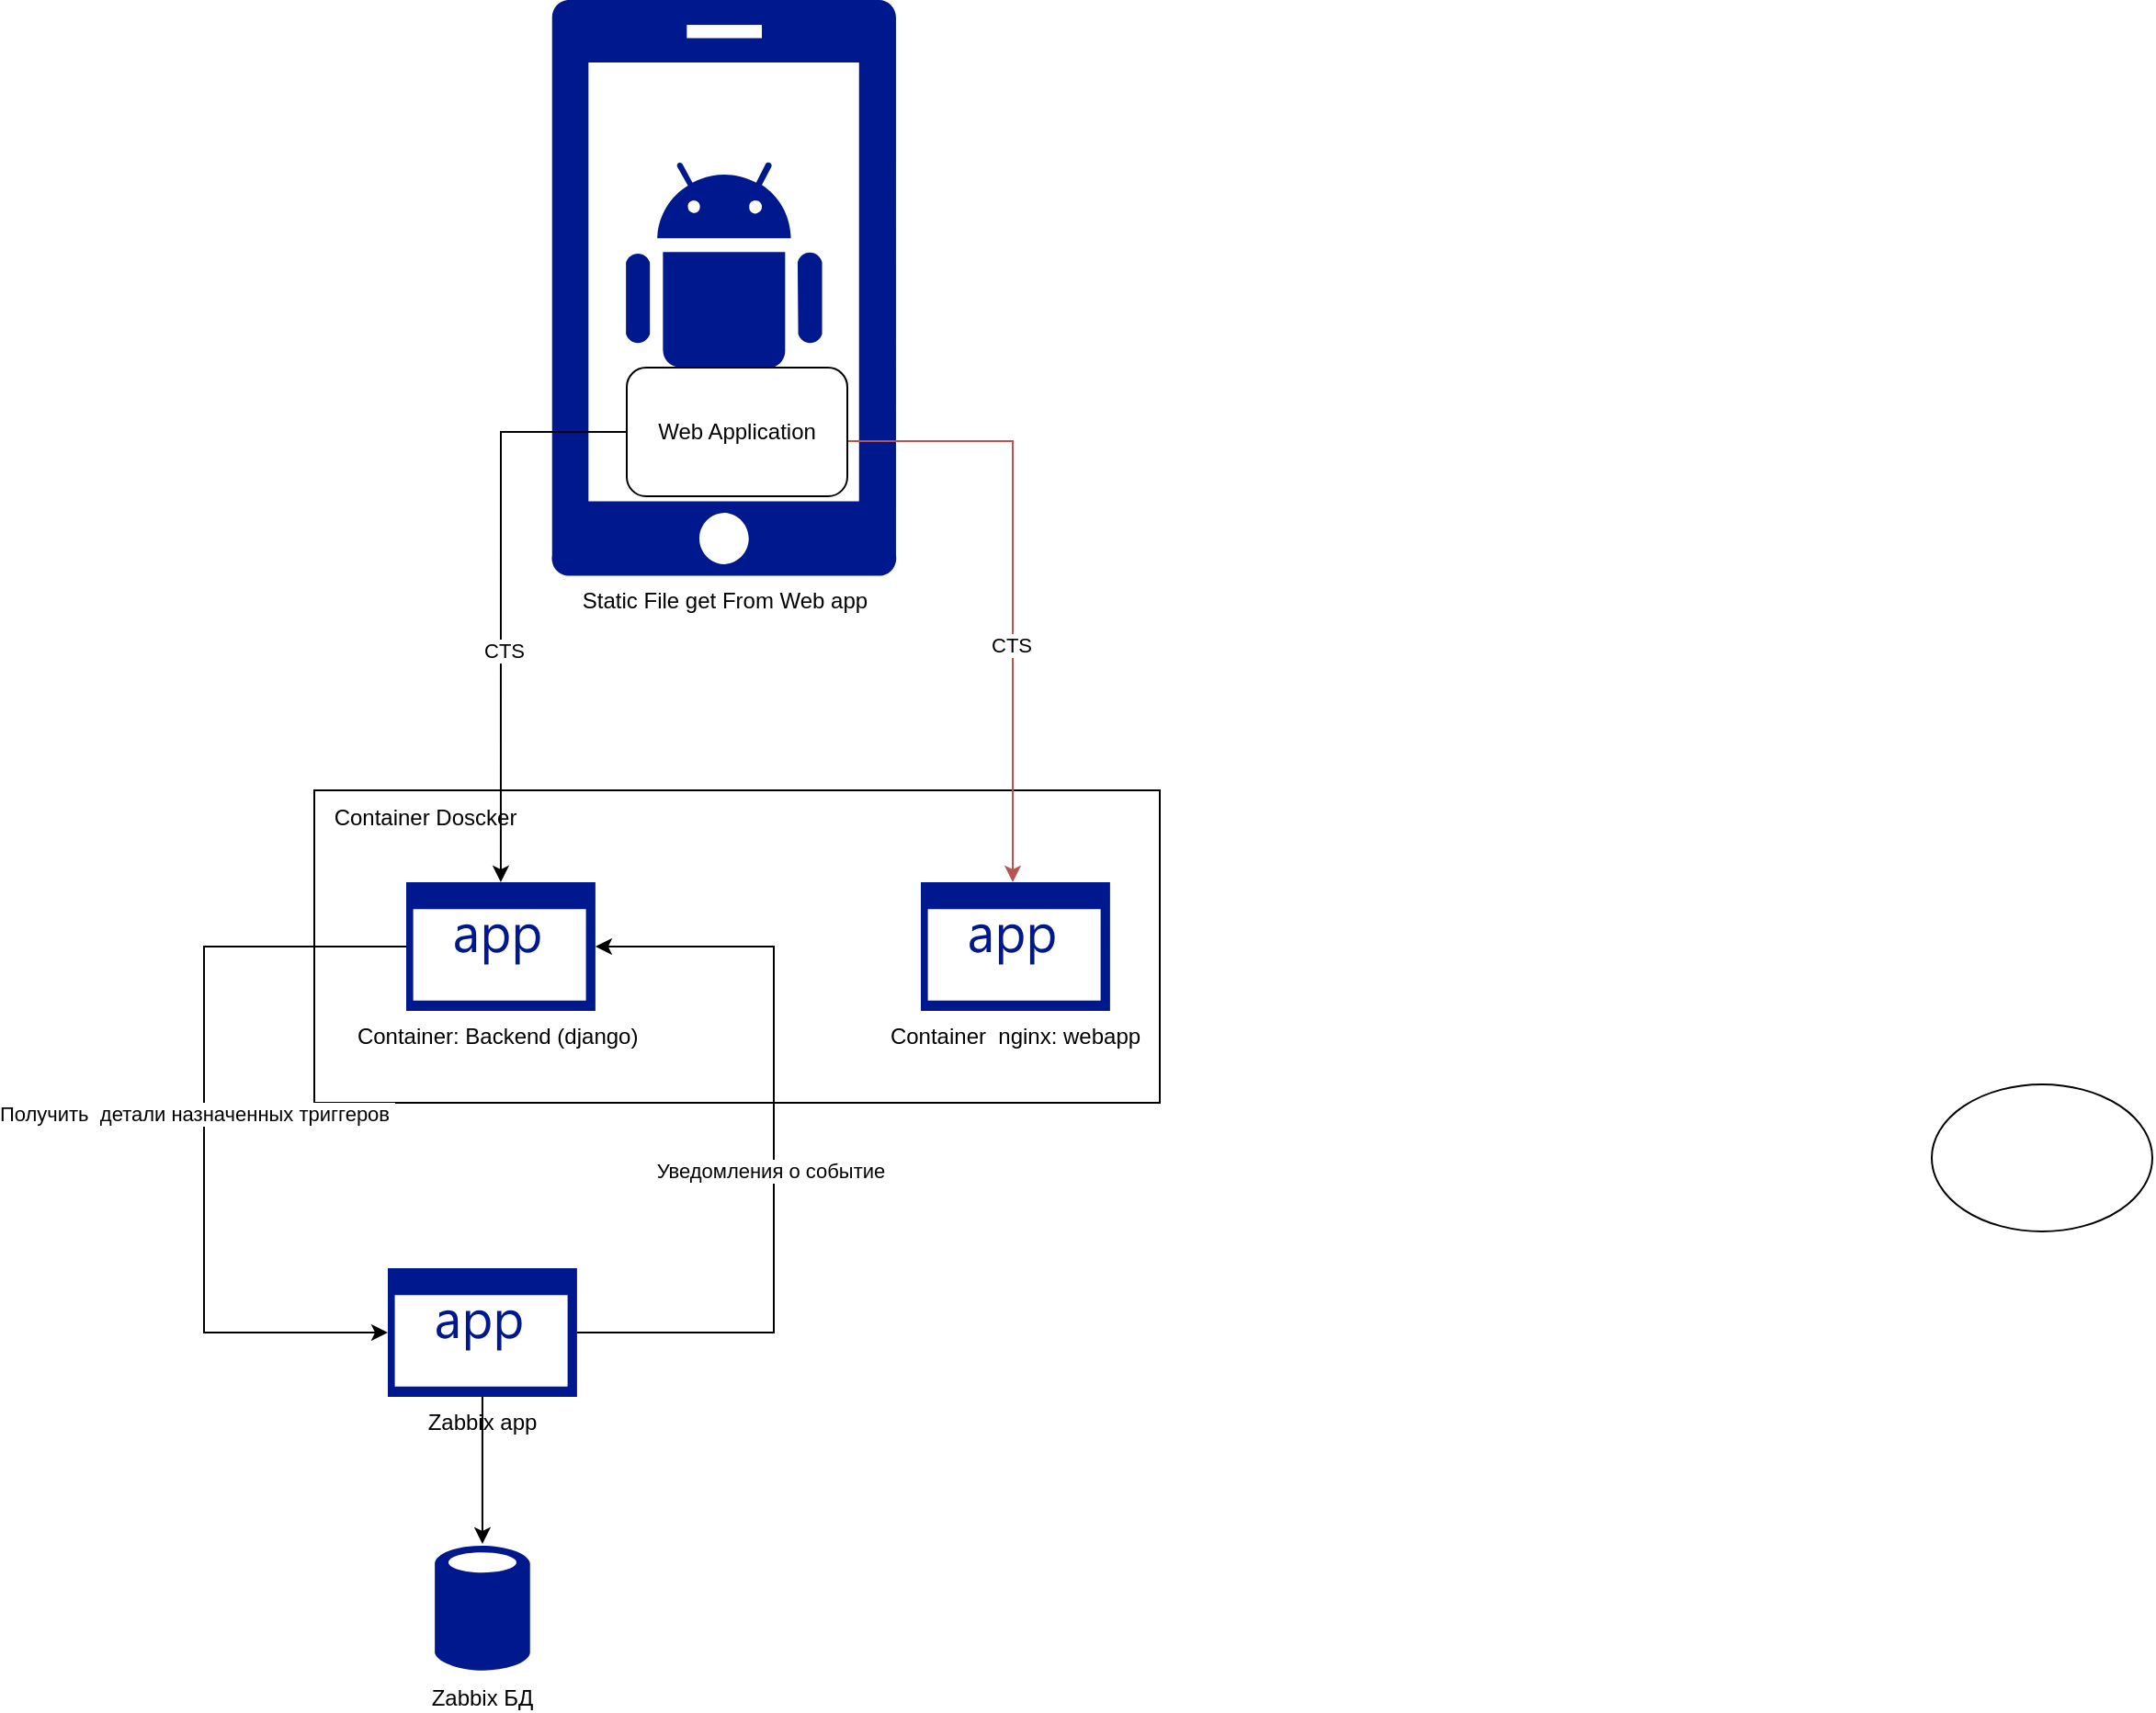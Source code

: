 <mxfile version="22.1.21" type="github">
  <diagram name="Страница — 1" id="bJoPLygFJOJP_rjStDM6">
    <mxGraphModel dx="1971" dy="2298" grid="1" gridSize="10" guides="1" tooltips="1" connect="1" arrows="1" fold="1" page="1" pageScale="1" pageWidth="827" pageHeight="1169" math="0" shadow="0">
      <root>
        <mxCell id="0" />
        <mxCell id="1" parent="0" />
        <mxCell id="Rf2RZT0Yp-3sF4Ba2RFu-30" value="" style="rounded=0;whiteSpace=wrap;html=1;" vertex="1" parent="1">
          <mxGeometry x="-620" y="80" width="460" height="170" as="geometry" />
        </mxCell>
        <mxCell id="Rf2RZT0Yp-3sF4Ba2RFu-20" value="" style="ellipse;whiteSpace=wrap;html=1;" vertex="1" parent="1">
          <mxGeometry x="260" y="240" width="120" height="80" as="geometry" />
        </mxCell>
        <mxCell id="Rf2RZT0Yp-3sF4Ba2RFu-21" value="Container: Backend (django)&amp;nbsp;" style="sketch=0;aspect=fixed;pointerEvents=1;shadow=0;dashed=0;html=1;strokeColor=none;labelPosition=center;verticalLabelPosition=bottom;verticalAlign=top;align=center;fillColor=#00188D;shape=mxgraph.mscae.enterprise.application" vertex="1" parent="1">
          <mxGeometry x="-570" y="130" width="102.94" height="70" as="geometry" />
        </mxCell>
        <mxCell id="Rf2RZT0Yp-3sF4Ba2RFu-22" value="Zabbix БД" style="sketch=0;aspect=fixed;pointerEvents=1;shadow=0;dashed=0;html=1;strokeColor=none;labelPosition=center;verticalLabelPosition=bottom;verticalAlign=top;align=center;fillColor=#00188D;shape=mxgraph.mscae.enterprise.database_generic" vertex="1" parent="1">
          <mxGeometry x="-554.43" y="490" width="51.8" height="70" as="geometry" />
        </mxCell>
        <mxCell id="Rf2RZT0Yp-3sF4Ba2RFu-23" value="Container&amp;nbsp; nginx: webapp" style="sketch=0;aspect=fixed;pointerEvents=1;shadow=0;dashed=0;html=1;strokeColor=none;labelPosition=center;verticalLabelPosition=bottom;verticalAlign=top;align=center;fillColor=#00188D;shape=mxgraph.mscae.enterprise.application" vertex="1" parent="1">
          <mxGeometry x="-290" y="130" width="102.94" height="70" as="geometry" />
        </mxCell>
        <mxCell id="Rf2RZT0Yp-3sF4Ba2RFu-28" style="rounded=0;orthogonalLoop=1;jettySize=auto;html=1;" edge="1" parent="1" source="Rf2RZT0Yp-3sF4Ba2RFu-27" target="Rf2RZT0Yp-3sF4Ba2RFu-22">
          <mxGeometry relative="1" as="geometry" />
        </mxCell>
        <mxCell id="Rf2RZT0Yp-3sF4Ba2RFu-27" value="Zabbix app" style="sketch=0;aspect=fixed;pointerEvents=1;shadow=0;dashed=0;html=1;strokeColor=none;labelPosition=center;verticalLabelPosition=bottom;verticalAlign=top;align=center;fillColor=#00188D;shape=mxgraph.mscae.enterprise.application" vertex="1" parent="1">
          <mxGeometry x="-580" y="340" width="102.94" height="70" as="geometry" />
        </mxCell>
        <mxCell id="Rf2RZT0Yp-3sF4Ba2RFu-29" value="Static File get From Web app" style="sketch=0;aspect=fixed;pointerEvents=1;shadow=0;dashed=0;html=1;strokeColor=none;labelPosition=center;verticalLabelPosition=bottom;verticalAlign=top;align=center;fillColor=#00188D;shape=mxgraph.mscae.enterprise.android_phone" vertex="1" parent="1">
          <mxGeometry x="-491.06" y="-350" width="188" height="313.33" as="geometry" />
        </mxCell>
        <mxCell id="Rf2RZT0Yp-3sF4Ba2RFu-31" value="Container Doscker" style="text;html=1;align=center;verticalAlign=middle;resizable=0;points=[];autosize=1;strokeColor=none;fillColor=none;" vertex="1" parent="1">
          <mxGeometry x="-620" y="80" width="120" height="30" as="geometry" />
        </mxCell>
        <mxCell id="Rf2RZT0Yp-3sF4Ba2RFu-37" style="edgeStyle=orthogonalEdgeStyle;rounded=0;orthogonalLoop=1;jettySize=auto;html=1;fillColor=#f8cecc;strokeColor=#b85450;" edge="1" parent="1" source="Rf2RZT0Yp-3sF4Ba2RFu-35" target="Rf2RZT0Yp-3sF4Ba2RFu-23">
          <mxGeometry relative="1" as="geometry">
            <Array as="points">
              <mxPoint x="-240" y="-110" />
            </Array>
          </mxGeometry>
        </mxCell>
        <mxCell id="Rf2RZT0Yp-3sF4Ba2RFu-39" value="CTS" style="edgeLabel;html=1;align=center;verticalAlign=middle;resizable=0;points=[];" vertex="1" connectable="0" parent="Rf2RZT0Yp-3sF4Ba2RFu-37">
          <mxGeometry x="0.217" y="-1" relative="1" as="geometry">
            <mxPoint as="offset" />
          </mxGeometry>
        </mxCell>
        <mxCell id="Rf2RZT0Yp-3sF4Ba2RFu-35" value="Web Application" style="rounded=1;whiteSpace=wrap;html=1;" vertex="1" parent="1">
          <mxGeometry x="-450" y="-149.99" width="120" height="69.99" as="geometry" />
        </mxCell>
        <mxCell id="Rf2RZT0Yp-3sF4Ba2RFu-40" style="rounded=0;orthogonalLoop=1;jettySize=auto;html=1;entryX=0.5;entryY=0;entryDx=0;entryDy=0;entryPerimeter=0;edgeStyle=orthogonalEdgeStyle;" edge="1" parent="1" source="Rf2RZT0Yp-3sF4Ba2RFu-35" target="Rf2RZT0Yp-3sF4Ba2RFu-21">
          <mxGeometry relative="1" as="geometry">
            <Array as="points">
              <mxPoint x="-518" y="-115" />
            </Array>
          </mxGeometry>
        </mxCell>
        <mxCell id="Rf2RZT0Yp-3sF4Ba2RFu-42" value="CTS" style="edgeLabel;html=1;align=center;verticalAlign=middle;resizable=0;points=[];" vertex="1" connectable="0" parent="Rf2RZT0Yp-3sF4Ba2RFu-40">
          <mxGeometry x="0.197" y="1" relative="1" as="geometry">
            <mxPoint as="offset" />
          </mxGeometry>
        </mxCell>
        <mxCell id="Rf2RZT0Yp-3sF4Ba2RFu-45" style="edgeStyle=orthogonalEdgeStyle;rounded=0;orthogonalLoop=1;jettySize=auto;html=1;entryX=1;entryY=0.5;entryDx=0;entryDy=0;entryPerimeter=0;" edge="1" parent="1" source="Rf2RZT0Yp-3sF4Ba2RFu-27" target="Rf2RZT0Yp-3sF4Ba2RFu-21">
          <mxGeometry relative="1" as="geometry">
            <Array as="points">
              <mxPoint x="-370" y="375" />
              <mxPoint x="-370" y="165" />
            </Array>
          </mxGeometry>
        </mxCell>
        <mxCell id="Rf2RZT0Yp-3sF4Ba2RFu-49" value="Уведомления о событие" style="edgeLabel;html=1;align=center;verticalAlign=middle;resizable=0;points=[];" vertex="1" connectable="0" parent="Rf2RZT0Yp-3sF4Ba2RFu-45">
          <mxGeometry x="-0.056" y="2" relative="1" as="geometry">
            <mxPoint as="offset" />
          </mxGeometry>
        </mxCell>
        <mxCell id="Rf2RZT0Yp-3sF4Ba2RFu-47" style="edgeStyle=orthogonalEdgeStyle;rounded=0;orthogonalLoop=1;jettySize=auto;html=1;entryX=0;entryY=0.5;entryDx=0;entryDy=0;entryPerimeter=0;" edge="1" parent="1" source="Rf2RZT0Yp-3sF4Ba2RFu-21" target="Rf2RZT0Yp-3sF4Ba2RFu-27">
          <mxGeometry relative="1" as="geometry">
            <Array as="points">
              <mxPoint x="-680" y="165" />
              <mxPoint x="-680" y="375" />
            </Array>
          </mxGeometry>
        </mxCell>
        <mxCell id="Rf2RZT0Yp-3sF4Ba2RFu-48" value="Получить&amp;nbsp; детали назначенных триггеров&amp;nbsp;" style="edgeLabel;html=1;align=center;verticalAlign=middle;resizable=0;points=[];" vertex="1" connectable="0" parent="Rf2RZT0Yp-3sF4Ba2RFu-47">
          <mxGeometry x="-0.045" y="-4" relative="1" as="geometry">
            <mxPoint as="offset" />
          </mxGeometry>
        </mxCell>
      </root>
    </mxGraphModel>
  </diagram>
</mxfile>
